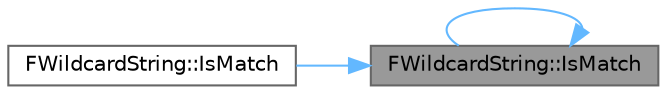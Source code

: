 digraph "FWildcardString::IsMatch"
{
 // INTERACTIVE_SVG=YES
 // LATEX_PDF_SIZE
  bgcolor="transparent";
  edge [fontname=Helvetica,fontsize=10,labelfontname=Helvetica,labelfontsize=10];
  node [fontname=Helvetica,fontsize=10,shape=box,height=0.2,width=0.4];
  rankdir="RL";
  Node1 [id="Node000001",label="FWildcardString::IsMatch",height=0.2,width=0.4,color="gray40", fillcolor="grey60", style="filled", fontcolor="black",tooltip="Matches the given input string to this wild card pattern."];
  Node1 -> Node2 [id="edge1_Node000001_Node000002",dir="back",color="steelblue1",style="solid",tooltip=" "];
  Node2 [id="Node000002",label="FWildcardString::IsMatch",height=0.2,width=0.4,color="grey40", fillcolor="white", style="filled",URL="$db/dd7/classFWildcardString.html#a87384fc1842e49e6ef14b7e296758f26",tooltip="Matches the given input string to this wild card pattern."];
  Node1 -> Node1 [id="edge2_Node000001_Node000001",dir="back",color="steelblue1",style="solid",tooltip=" "];
}
